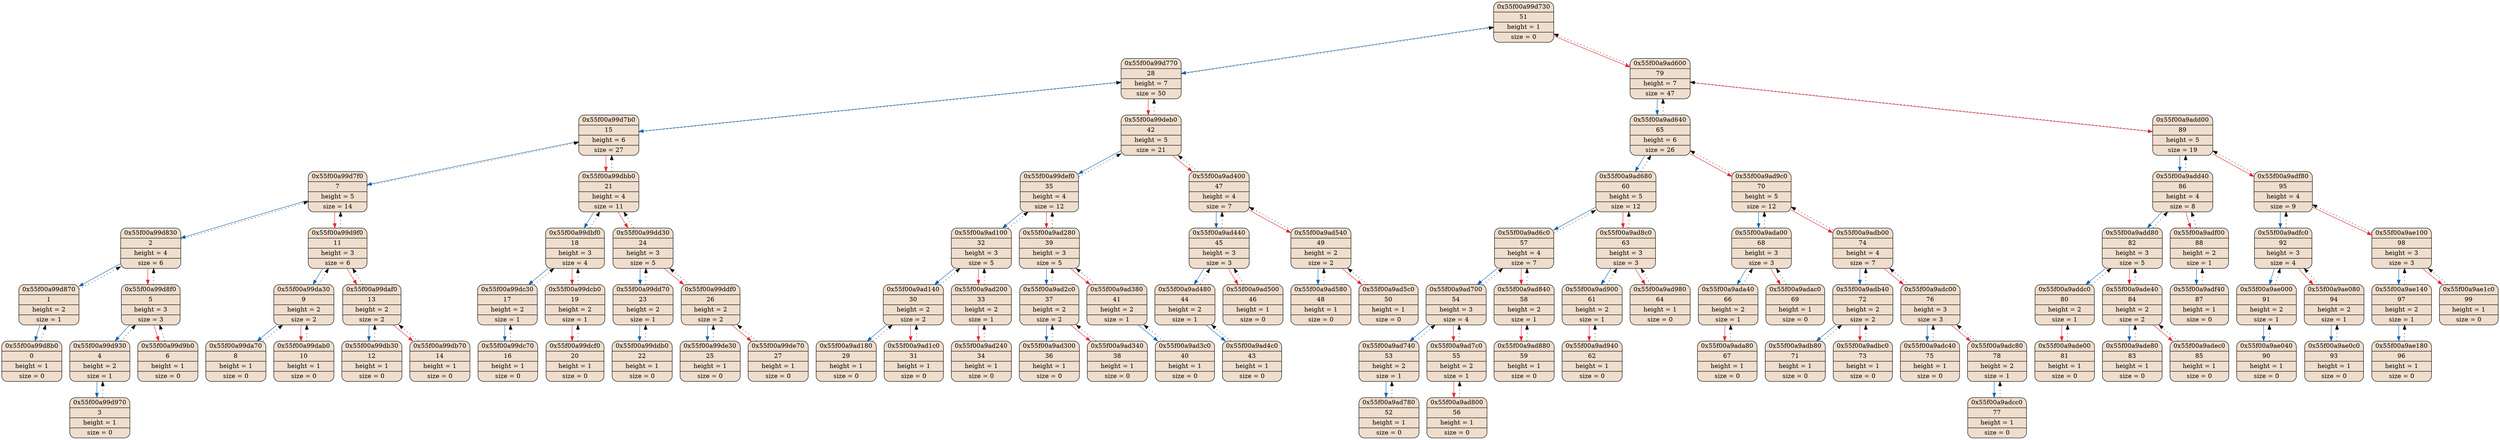 digraph
{
    node_0x55f00a99d730[shape = Mrecord, label = "{{0x55f00a99d730} | {51} | {height = 1} | {size = 0}}", style = "filled", fillcolor = "#EFDECD"];
    node_0x55f00a99d770[shape = Mrecord, label = "{{0x55f00a99d770} | {28} | {height = 7} | {size = 50}}", style = "filled", fillcolor = "#EFDECD"];
    node_0x55f00a99d7b0[shape = Mrecord, label = "{{0x55f00a99d7b0} | {15} | {height = 6} | {size = 27}}", style = "filled", fillcolor = "#EFDECD"];
    node_0x55f00a99d7f0[shape = Mrecord, label = "{{0x55f00a99d7f0} | {7} | {height = 5} | {size = 14}}", style = "filled", fillcolor = "#EFDECD"];
    node_0x55f00a99d830[shape = Mrecord, label = "{{0x55f00a99d830} | {2} | {height = 4} | {size = 6}}", style = "filled", fillcolor = "#EFDECD"];
    node_0x55f00a99d870[shape = Mrecord, label = "{{0x55f00a99d870} | {1} | {height = 2} | {size = 1}}", style = "filled", fillcolor = "#EFDECD"];
    node_0x55f00a99d8b0[shape = Mrecord, label = "{{0x55f00a99d8b0} | {0} | {height = 1} | {size = 0}}", style = "filled", fillcolor = "#EFDECD"];
    node_0x55f00a99d8f0[shape = Mrecord, label = "{{0x55f00a99d8f0} | {5} | {height = 3} | {size = 3}}", style = "filled", fillcolor = "#EFDECD"];
    node_0x55f00a99d930[shape = Mrecord, label = "{{0x55f00a99d930} | {4} | {height = 2} | {size = 1}}", style = "filled", fillcolor = "#EFDECD"];
    node_0x55f00a99d970[shape = Mrecord, label = "{{0x55f00a99d970} | {3} | {height = 1} | {size = 0}}", style = "filled", fillcolor = "#EFDECD"];
    node_0x55f00a99d9b0[shape = Mrecord, label = "{{0x55f00a99d9b0} | {6} | {height = 1} | {size = 0}}", style = "filled", fillcolor = "#EFDECD"];
    node_0x55f00a99d9f0[shape = Mrecord, label = "{{0x55f00a99d9f0} | {11} | {height = 3} | {size = 6}}", style = "filled", fillcolor = "#EFDECD"];
    node_0x55f00a99da30[shape = Mrecord, label = "{{0x55f00a99da30} | {9} | {height = 2} | {size = 2}}", style = "filled", fillcolor = "#EFDECD"];
    node_0x55f00a99da70[shape = Mrecord, label = "{{0x55f00a99da70} | {8} | {height = 1} | {size = 0}}", style = "filled", fillcolor = "#EFDECD"];
    node_0x55f00a99dab0[shape = Mrecord, label = "{{0x55f00a99dab0} | {10} | {height = 1} | {size = 0}}", style = "filled", fillcolor = "#EFDECD"];
    node_0x55f00a99daf0[shape = Mrecord, label = "{{0x55f00a99daf0} | {13} | {height = 2} | {size = 2}}", style = "filled", fillcolor = "#EFDECD"];
    node_0x55f00a99db30[shape = Mrecord, label = "{{0x55f00a99db30} | {12} | {height = 1} | {size = 0}}", style = "filled", fillcolor = "#EFDECD"];
    node_0x55f00a99db70[shape = Mrecord, label = "{{0x55f00a99db70} | {14} | {height = 1} | {size = 0}}", style = "filled", fillcolor = "#EFDECD"];
    node_0x55f00a99dbb0[shape = Mrecord, label = "{{0x55f00a99dbb0} | {21} | {height = 4} | {size = 11}}", style = "filled", fillcolor = "#EFDECD"];
    node_0x55f00a99dbf0[shape = Mrecord, label = "{{0x55f00a99dbf0} | {18} | {height = 3} | {size = 4}}", style = "filled", fillcolor = "#EFDECD"];
    node_0x55f00a99dc30[shape = Mrecord, label = "{{0x55f00a99dc30} | {17} | {height = 2} | {size = 1}}", style = "filled", fillcolor = "#EFDECD"];
    node_0x55f00a99dc70[shape = Mrecord, label = "{{0x55f00a99dc70} | {16} | {height = 1} | {size = 0}}", style = "filled", fillcolor = "#EFDECD"];
    node_0x55f00a99dcb0[shape = Mrecord, label = "{{0x55f00a99dcb0} | {19} | {height = 2} | {size = 1}}", style = "filled", fillcolor = "#EFDECD"];
    node_0x55f00a99dcf0[shape = Mrecord, label = "{{0x55f00a99dcf0} | {20} | {height = 1} | {size = 0}}", style = "filled", fillcolor = "#EFDECD"];
    node_0x55f00a99dd30[shape = Mrecord, label = "{{0x55f00a99dd30} | {24} | {height = 3} | {size = 5}}", style = "filled", fillcolor = "#EFDECD"];
    node_0x55f00a99dd70[shape = Mrecord, label = "{{0x55f00a99dd70} | {23} | {height = 2} | {size = 1}}", style = "filled", fillcolor = "#EFDECD"];
    node_0x55f00a99ddb0[shape = Mrecord, label = "{{0x55f00a99ddb0} | {22} | {height = 1} | {size = 0}}", style = "filled", fillcolor = "#EFDECD"];
    node_0x55f00a99ddf0[shape = Mrecord, label = "{{0x55f00a99ddf0} | {26} | {height = 2} | {size = 2}}", style = "filled", fillcolor = "#EFDECD"];
    node_0x55f00a99de30[shape = Mrecord, label = "{{0x55f00a99de30} | {25} | {height = 1} | {size = 0}}", style = "filled", fillcolor = "#EFDECD"];
    node_0x55f00a99de70[shape = Mrecord, label = "{{0x55f00a99de70} | {27} | {height = 1} | {size = 0}}", style = "filled", fillcolor = "#EFDECD"];
    node_0x55f00a99deb0[shape = Mrecord, label = "{{0x55f00a99deb0} | {42} | {height = 5} | {size = 21}}", style = "filled", fillcolor = "#EFDECD"];
    node_0x55f00a99def0[shape = Mrecord, label = "{{0x55f00a99def0} | {35} | {height = 4} | {size = 12}}", style = "filled", fillcolor = "#EFDECD"];
    node_0x55f00a9ad100[shape = Mrecord, label = "{{0x55f00a9ad100} | {32} | {height = 3} | {size = 5}}", style = "filled", fillcolor = "#EFDECD"];
    node_0x55f00a9ad140[shape = Mrecord, label = "{{0x55f00a9ad140} | {30} | {height = 2} | {size = 2}}", style = "filled", fillcolor = "#EFDECD"];
    node_0x55f00a9ad180[shape = Mrecord, label = "{{0x55f00a9ad180} | {29} | {height = 1} | {size = 0}}", style = "filled", fillcolor = "#EFDECD"];
    node_0x55f00a9ad1c0[shape = Mrecord, label = "{{0x55f00a9ad1c0} | {31} | {height = 1} | {size = 0}}", style = "filled", fillcolor = "#EFDECD"];
    node_0x55f00a9ad200[shape = Mrecord, label = "{{0x55f00a9ad200} | {33} | {height = 2} | {size = 1}}", style = "filled", fillcolor = "#EFDECD"];
    node_0x55f00a9ad240[shape = Mrecord, label = "{{0x55f00a9ad240} | {34} | {height = 1} | {size = 0}}", style = "filled", fillcolor = "#EFDECD"];
    node_0x55f00a9ad280[shape = Mrecord, label = "{{0x55f00a9ad280} | {39} | {height = 3} | {size = 5}}", style = "filled", fillcolor = "#EFDECD"];
    node_0x55f00a9ad2c0[shape = Mrecord, label = "{{0x55f00a9ad2c0} | {37} | {height = 2} | {size = 2}}", style = "filled", fillcolor = "#EFDECD"];
    node_0x55f00a9ad300[shape = Mrecord, label = "{{0x55f00a9ad300} | {36} | {height = 1} | {size = 0}}", style = "filled", fillcolor = "#EFDECD"];
    node_0x55f00a9ad340[shape = Mrecord, label = "{{0x55f00a9ad340} | {38} | {height = 1} | {size = 0}}", style = "filled", fillcolor = "#EFDECD"];
    node_0x55f00a9ad380[shape = Mrecord, label = "{{0x55f00a9ad380} | {41} | {height = 2} | {size = 1}}", style = "filled", fillcolor = "#EFDECD"];
    node_0x55f00a9ad3c0[shape = Mrecord, label = "{{0x55f00a9ad3c0} | {40} | {height = 1} | {size = 0}}", style = "filled", fillcolor = "#EFDECD"];
    node_0x55f00a9ad400[shape = Mrecord, label = "{{0x55f00a9ad400} | {47} | {height = 4} | {size = 7}}", style = "filled", fillcolor = "#EFDECD"];
    node_0x55f00a9ad440[shape = Mrecord, label = "{{0x55f00a9ad440} | {45} | {height = 3} | {size = 3}}", style = "filled", fillcolor = "#EFDECD"];
    node_0x55f00a9ad480[shape = Mrecord, label = "{{0x55f00a9ad480} | {44} | {height = 2} | {size = 1}}", style = "filled", fillcolor = "#EFDECD"];
    node_0x55f00a9ad4c0[shape = Mrecord, label = "{{0x55f00a9ad4c0} | {43} | {height = 1} | {size = 0}}", style = "filled", fillcolor = "#EFDECD"];
    node_0x55f00a9ad500[shape = Mrecord, label = "{{0x55f00a9ad500} | {46} | {height = 1} | {size = 0}}", style = "filled", fillcolor = "#EFDECD"];
    node_0x55f00a9ad540[shape = Mrecord, label = "{{0x55f00a9ad540} | {49} | {height = 2} | {size = 2}}", style = "filled", fillcolor = "#EFDECD"];
    node_0x55f00a9ad580[shape = Mrecord, label = "{{0x55f00a9ad580} | {48} | {height = 1} | {size = 0}}", style = "filled", fillcolor = "#EFDECD"];
    node_0x55f00a9ad5c0[shape = Mrecord, label = "{{0x55f00a9ad5c0} | {50} | {height = 1} | {size = 0}}", style = "filled", fillcolor = "#EFDECD"];
    node_0x55f00a9ad600[shape = Mrecord, label = "{{0x55f00a9ad600} | {79} | {height = 7} | {size = 47}}", style = "filled", fillcolor = "#EFDECD"];
    node_0x55f00a9ad640[shape = Mrecord, label = "{{0x55f00a9ad640} | {65} | {height = 6} | {size = 26}}", style = "filled", fillcolor = "#EFDECD"];
    node_0x55f00a9ad680[shape = Mrecord, label = "{{0x55f00a9ad680} | {60} | {height = 5} | {size = 12}}", style = "filled", fillcolor = "#EFDECD"];
    node_0x55f00a9ad6c0[shape = Mrecord, label = "{{0x55f00a9ad6c0} | {57} | {height = 4} | {size = 7}}", style = "filled", fillcolor = "#EFDECD"];
    node_0x55f00a9ad700[shape = Mrecord, label = "{{0x55f00a9ad700} | {54} | {height = 3} | {size = 4}}", style = "filled", fillcolor = "#EFDECD"];
    node_0x55f00a9ad740[shape = Mrecord, label = "{{0x55f00a9ad740} | {53} | {height = 2} | {size = 1}}", style = "filled", fillcolor = "#EFDECD"];
    node_0x55f00a9ad780[shape = Mrecord, label = "{{0x55f00a9ad780} | {52} | {height = 1} | {size = 0}}", style = "filled", fillcolor = "#EFDECD"];
    node_0x55f00a9ad7c0[shape = Mrecord, label = "{{0x55f00a9ad7c0} | {55} | {height = 2} | {size = 1}}", style = "filled", fillcolor = "#EFDECD"];
    node_0x55f00a9ad800[shape = Mrecord, label = "{{0x55f00a9ad800} | {56} | {height = 1} | {size = 0}}", style = "filled", fillcolor = "#EFDECD"];
    node_0x55f00a9ad840[shape = Mrecord, label = "{{0x55f00a9ad840} | {58} | {height = 2} | {size = 1}}", style = "filled", fillcolor = "#EFDECD"];
    node_0x55f00a9ad880[shape = Mrecord, label = "{{0x55f00a9ad880} | {59} | {height = 1} | {size = 0}}", style = "filled", fillcolor = "#EFDECD"];
    node_0x55f00a9ad8c0[shape = Mrecord, label = "{{0x55f00a9ad8c0} | {63} | {height = 3} | {size = 3}}", style = "filled", fillcolor = "#EFDECD"];
    node_0x55f00a9ad900[shape = Mrecord, label = "{{0x55f00a9ad900} | {61} | {height = 2} | {size = 1}}", style = "filled", fillcolor = "#EFDECD"];
    node_0x55f00a9ad940[shape = Mrecord, label = "{{0x55f00a9ad940} | {62} | {height = 1} | {size = 0}}", style = "filled", fillcolor = "#EFDECD"];
    node_0x55f00a9ad980[shape = Mrecord, label = "{{0x55f00a9ad980} | {64} | {height = 1} | {size = 0}}", style = "filled", fillcolor = "#EFDECD"];
    node_0x55f00a9ad9c0[shape = Mrecord, label = "{{0x55f00a9ad9c0} | {70} | {height = 5} | {size = 12}}", style = "filled", fillcolor = "#EFDECD"];
    node_0x55f00a9ada00[shape = Mrecord, label = "{{0x55f00a9ada00} | {68} | {height = 3} | {size = 3}}", style = "filled", fillcolor = "#EFDECD"];
    node_0x55f00a9ada40[shape = Mrecord, label = "{{0x55f00a9ada40} | {66} | {height = 2} | {size = 1}}", style = "filled", fillcolor = "#EFDECD"];
    node_0x55f00a9ada80[shape = Mrecord, label = "{{0x55f00a9ada80} | {67} | {height = 1} | {size = 0}}", style = "filled", fillcolor = "#EFDECD"];
    node_0x55f00a9adac0[shape = Mrecord, label = "{{0x55f00a9adac0} | {69} | {height = 1} | {size = 0}}", style = "filled", fillcolor = "#EFDECD"];
    node_0x55f00a9adb00[shape = Mrecord, label = "{{0x55f00a9adb00} | {74} | {height = 4} | {size = 7}}", style = "filled", fillcolor = "#EFDECD"];
    node_0x55f00a9adb40[shape = Mrecord, label = "{{0x55f00a9adb40} | {72} | {height = 2} | {size = 2}}", style = "filled", fillcolor = "#EFDECD"];
    node_0x55f00a9adb80[shape = Mrecord, label = "{{0x55f00a9adb80} | {71} | {height = 1} | {size = 0}}", style = "filled", fillcolor = "#EFDECD"];
    node_0x55f00a9adbc0[shape = Mrecord, label = "{{0x55f00a9adbc0} | {73} | {height = 1} | {size = 0}}", style = "filled", fillcolor = "#EFDECD"];
    node_0x55f00a9adc00[shape = Mrecord, label = "{{0x55f00a9adc00} | {76} | {height = 3} | {size = 3}}", style = "filled", fillcolor = "#EFDECD"];
    node_0x55f00a9adc40[shape = Mrecord, label = "{{0x55f00a9adc40} | {75} | {height = 1} | {size = 0}}", style = "filled", fillcolor = "#EFDECD"];
    node_0x55f00a9adc80[shape = Mrecord, label = "{{0x55f00a9adc80} | {78} | {height = 2} | {size = 1}}", style = "filled", fillcolor = "#EFDECD"];
    node_0x55f00a9adcc0[shape = Mrecord, label = "{{0x55f00a9adcc0} | {77} | {height = 1} | {size = 0}}", style = "filled", fillcolor = "#EFDECD"];
    node_0x55f00a9add00[shape = Mrecord, label = "{{0x55f00a9add00} | {89} | {height = 5} | {size = 19}}", style = "filled", fillcolor = "#EFDECD"];
    node_0x55f00a9add40[shape = Mrecord, label = "{{0x55f00a9add40} | {86} | {height = 4} | {size = 8}}", style = "filled", fillcolor = "#EFDECD"];
    node_0x55f00a9add80[shape = Mrecord, label = "{{0x55f00a9add80} | {82} | {height = 3} | {size = 5}}", style = "filled", fillcolor = "#EFDECD"];
    node_0x55f00a9addc0[shape = Mrecord, label = "{{0x55f00a9addc0} | {80} | {height = 2} | {size = 1}}", style = "filled", fillcolor = "#EFDECD"];
    node_0x55f00a9ade00[shape = Mrecord, label = "{{0x55f00a9ade00} | {81} | {height = 1} | {size = 0}}", style = "filled", fillcolor = "#EFDECD"];
    node_0x55f00a9ade40[shape = Mrecord, label = "{{0x55f00a9ade40} | {84} | {height = 2} | {size = 2}}", style = "filled", fillcolor = "#EFDECD"];
    node_0x55f00a9ade80[shape = Mrecord, label = "{{0x55f00a9ade80} | {83} | {height = 1} | {size = 0}}", style = "filled", fillcolor = "#EFDECD"];
    node_0x55f00a9adec0[shape = Mrecord, label = "{{0x55f00a9adec0} | {85} | {height = 1} | {size = 0}}", style = "filled", fillcolor = "#EFDECD"];
    node_0x55f00a9adf00[shape = Mrecord, label = "{{0x55f00a9adf00} | {88} | {height = 2} | {size = 1}}", style = "filled", fillcolor = "#EFDECD"];
    node_0x55f00a9adf40[shape = Mrecord, label = "{{0x55f00a9adf40} | {87} | {height = 1} | {size = 0}}", style = "filled", fillcolor = "#EFDECD"];
    node_0x55f00a9adf80[shape = Mrecord, label = "{{0x55f00a9adf80} | {95} | {height = 4} | {size = 9}}", style = "filled", fillcolor = "#EFDECD"];
    node_0x55f00a9adfc0[shape = Mrecord, label = "{{0x55f00a9adfc0} | {92} | {height = 3} | {size = 4}}", style = "filled", fillcolor = "#EFDECD"];
    node_0x55f00a9ae000[shape = Mrecord, label = "{{0x55f00a9ae000} | {91} | {height = 2} | {size = 1}}", style = "filled", fillcolor = "#EFDECD"];
    node_0x55f00a9ae040[shape = Mrecord, label = "{{0x55f00a9ae040} | {90} | {height = 1} | {size = 0}}", style = "filled", fillcolor = "#EFDECD"];
    node_0x55f00a9ae080[shape = Mrecord, label = "{{0x55f00a9ae080} | {94} | {height = 2} | {size = 1}}", style = "filled", fillcolor = "#EFDECD"];
    node_0x55f00a9ae0c0[shape = Mrecord, label = "{{0x55f00a9ae0c0} | {93} | {height = 1} | {size = 0}}", style = "filled", fillcolor = "#EFDECD"];
    node_0x55f00a9ae100[shape = Mrecord, label = "{{0x55f00a9ae100} | {98} | {height = 3} | {size = 3}}", style = "filled", fillcolor = "#EFDECD"];
    node_0x55f00a9ae140[shape = Mrecord, label = "{{0x55f00a9ae140} | {97} | {height = 2} | {size = 1}}", style = "filled", fillcolor = "#EFDECD"];
    node_0x55f00a9ae180[shape = Mrecord, label = "{{0x55f00a9ae180} | {96} | {height = 1} | {size = 0}}", style = "filled", fillcolor = "#EFDECD"];
    node_0x55f00a9ae1c0[shape = Mrecord, label = "{{0x55f00a9ae1c0} | {99} | {height = 1} | {size = 0}}", style = "filled", fillcolor = "#EFDECD"];
    node_0x55f00a99d730->node_0x55f00a99d770 [color = "#1164B4"];
    node_0x55f00a99d770->node_0x55f00a99d730 [color = "#140F0B", style = dotted];
    node_0x55f00a99d770->node_0x55f00a99d7b0 [color = "#1164B4"];
    node_0x55f00a99d7b0->node_0x55f00a99d770 [color = "#140F0B", style = dotted];
    node_0x55f00a99d7b0->node_0x55f00a99d7f0 [color = "#1164B4"];
    node_0x55f00a99d7f0->node_0x55f00a99d7b0 [color = "#140F0B", style = dotted];
    node_0x55f00a99d7f0->node_0x55f00a99d830 [color = "#1164B4"];
    node_0x55f00a99d830->node_0x55f00a99d7f0 [color = "#140F0B", style = dotted];
    node_0x55f00a99d830->node_0x55f00a99d870 [color = "#1164B4"];
    node_0x55f00a99d870->node_0x55f00a99d830 [color = "#140F0B", style = dotted];
    node_0x55f00a99d870->node_0x55f00a99d8b0 [color = "#1164B4"];
    node_0x55f00a99d8b0->node_0x55f00a99d870 [color = "#140F0B", style = dotted];
    node_0x55f00a99d830->node_0x55f00a99d8f0 [color = "#E32636"];
    node_0x55f00a99d8f0->node_0x55f00a99d830 [color = "#140F0B", style = dotted];
    node_0x55f00a99d8f0->node_0x55f00a99d930 [color = "#1164B4"];
    node_0x55f00a99d930->node_0x55f00a99d8f0 [color = "#140F0B", style = dotted];
    node_0x55f00a99d930->node_0x55f00a99d970 [color = "#1164B4"];
    node_0x55f00a99d970->node_0x55f00a99d930 [color = "#140F0B", style = dotted];
    node_0x55f00a99d8f0->node_0x55f00a99d9b0 [color = "#E32636"];
    node_0x55f00a99d9b0->node_0x55f00a99d8f0 [color = "#140F0B", style = dotted];
    node_0x55f00a99d7f0->node_0x55f00a99d9f0 [color = "#E32636"];
    node_0x55f00a99d9f0->node_0x55f00a99d7f0 [color = "#140F0B", style = dotted];
    node_0x55f00a99d9f0->node_0x55f00a99da30 [color = "#1164B4"];
    node_0x55f00a99da30->node_0x55f00a99d9f0 [color = "#140F0B", style = dotted];
    node_0x55f00a99da30->node_0x55f00a99da70 [color = "#1164B4"];
    node_0x55f00a99da70->node_0x55f00a99da30 [color = "#140F0B", style = dotted];
    node_0x55f00a99da30->node_0x55f00a99dab0 [color = "#E32636"];
    node_0x55f00a99dab0->node_0x55f00a99da30 [color = "#140F0B", style = dotted];
    node_0x55f00a99d9f0->node_0x55f00a99daf0 [color = "#E32636"];
    node_0x55f00a99daf0->node_0x55f00a99d9f0 [color = "#140F0B", style = dotted];
    node_0x55f00a99daf0->node_0x55f00a99db30 [color = "#1164B4"];
    node_0x55f00a99db30->node_0x55f00a99daf0 [color = "#140F0B", style = dotted];
    node_0x55f00a99daf0->node_0x55f00a99db70 [color = "#E32636"];
    node_0x55f00a99db70->node_0x55f00a99daf0 [color = "#140F0B", style = dotted];
    node_0x55f00a99d7b0->node_0x55f00a99dbb0 [color = "#E32636"];
    node_0x55f00a99dbb0->node_0x55f00a99d7b0 [color = "#140F0B", style = dotted];
    node_0x55f00a99dbb0->node_0x55f00a99dbf0 [color = "#1164B4"];
    node_0x55f00a99dbf0->node_0x55f00a99dbb0 [color = "#140F0B", style = dotted];
    node_0x55f00a99dbf0->node_0x55f00a99dc30 [color = "#1164B4"];
    node_0x55f00a99dc30->node_0x55f00a99dbf0 [color = "#140F0B", style = dotted];
    node_0x55f00a99dc30->node_0x55f00a99dc70 [color = "#1164B4"];
    node_0x55f00a99dc70->node_0x55f00a99dc30 [color = "#140F0B", style = dotted];
    node_0x55f00a99dbf0->node_0x55f00a99dcb0 [color = "#E32636"];
    node_0x55f00a99dcb0->node_0x55f00a99dbf0 [color = "#140F0B", style = dotted];
    node_0x55f00a99dcb0->node_0x55f00a99dcf0 [color = "#E32636"];
    node_0x55f00a99dcf0->node_0x55f00a99dcb0 [color = "#140F0B", style = dotted];
    node_0x55f00a99dbb0->node_0x55f00a99dd30 [color = "#E32636"];
    node_0x55f00a99dd30->node_0x55f00a99dbb0 [color = "#140F0B", style = dotted];
    node_0x55f00a99dd30->node_0x55f00a99dd70 [color = "#1164B4"];
    node_0x55f00a99dd70->node_0x55f00a99dd30 [color = "#140F0B", style = dotted];
    node_0x55f00a99dd70->node_0x55f00a99ddb0 [color = "#1164B4"];
    node_0x55f00a99ddb0->node_0x55f00a99dd70 [color = "#140F0B", style = dotted];
    node_0x55f00a99dd30->node_0x55f00a99ddf0 [color = "#E32636"];
    node_0x55f00a99ddf0->node_0x55f00a99dd30 [color = "#140F0B", style = dotted];
    node_0x55f00a99ddf0->node_0x55f00a99de30 [color = "#1164B4"];
    node_0x55f00a99de30->node_0x55f00a99ddf0 [color = "#140F0B", style = dotted];
    node_0x55f00a99ddf0->node_0x55f00a99de70 [color = "#E32636"];
    node_0x55f00a99de70->node_0x55f00a99ddf0 [color = "#140F0B", style = dotted];
    node_0x55f00a99d770->node_0x55f00a99deb0 [color = "#E32636"];
    node_0x55f00a99deb0->node_0x55f00a99d770 [color = "#140F0B", style = dotted];
    node_0x55f00a99deb0->node_0x55f00a99def0 [color = "#1164B4"];
    node_0x55f00a99def0->node_0x55f00a99deb0 [color = "#140F0B", style = dotted];
    node_0x55f00a99def0->node_0x55f00a9ad100 [color = "#1164B4"];
    node_0x55f00a9ad100->node_0x55f00a99def0 [color = "#140F0B", style = dotted];
    node_0x55f00a9ad100->node_0x55f00a9ad140 [color = "#1164B4"];
    node_0x55f00a9ad140->node_0x55f00a9ad100 [color = "#140F0B", style = dotted];
    node_0x55f00a9ad140->node_0x55f00a9ad180 [color = "#1164B4"];
    node_0x55f00a9ad180->node_0x55f00a9ad140 [color = "#140F0B", style = dotted];
    node_0x55f00a9ad140->node_0x55f00a9ad1c0 [color = "#E32636"];
    node_0x55f00a9ad1c0->node_0x55f00a9ad140 [color = "#140F0B", style = dotted];
    node_0x55f00a9ad100->node_0x55f00a9ad200 [color = "#E32636"];
    node_0x55f00a9ad200->node_0x55f00a9ad100 [color = "#140F0B", style = dotted];
    node_0x55f00a9ad200->node_0x55f00a9ad240 [color = "#E32636"];
    node_0x55f00a9ad240->node_0x55f00a9ad200 [color = "#140F0B", style = dotted];
    node_0x55f00a99def0->node_0x55f00a9ad280 [color = "#E32636"];
    node_0x55f00a9ad280->node_0x55f00a99def0 [color = "#140F0B", style = dotted];
    node_0x55f00a9ad280->node_0x55f00a9ad2c0 [color = "#1164B4"];
    node_0x55f00a9ad2c0->node_0x55f00a9ad280 [color = "#140F0B", style = dotted];
    node_0x55f00a9ad2c0->node_0x55f00a9ad300 [color = "#1164B4"];
    node_0x55f00a9ad300->node_0x55f00a9ad2c0 [color = "#140F0B", style = dotted];
    node_0x55f00a9ad2c0->node_0x55f00a9ad340 [color = "#E32636"];
    node_0x55f00a9ad340->node_0x55f00a9ad2c0 [color = "#140F0B", style = dotted];
    node_0x55f00a9ad280->node_0x55f00a9ad380 [color = "#E32636"];
    node_0x55f00a9ad380->node_0x55f00a9ad280 [color = "#140F0B", style = dotted];
    node_0x55f00a9ad380->node_0x55f00a9ad3c0 [color = "#1164B4"];
    node_0x55f00a9ad3c0->node_0x55f00a9ad380 [color = "#140F0B", style = dotted];
    node_0x55f00a99deb0->node_0x55f00a9ad400 [color = "#E32636"];
    node_0x55f00a9ad400->node_0x55f00a99deb0 [color = "#140F0B", style = dotted];
    node_0x55f00a9ad400->node_0x55f00a9ad440 [color = "#1164B4"];
    node_0x55f00a9ad440->node_0x55f00a9ad400 [color = "#140F0B", style = dotted];
    node_0x55f00a9ad440->node_0x55f00a9ad480 [color = "#1164B4"];
    node_0x55f00a9ad480->node_0x55f00a9ad440 [color = "#140F0B", style = dotted];
    node_0x55f00a9ad480->node_0x55f00a9ad4c0 [color = "#1164B4"];
    node_0x55f00a9ad4c0->node_0x55f00a9ad480 [color = "#140F0B", style = dotted];
    node_0x55f00a9ad440->node_0x55f00a9ad500 [color = "#E32636"];
    node_0x55f00a9ad500->node_0x55f00a9ad440 [color = "#140F0B", style = dotted];
    node_0x55f00a9ad400->node_0x55f00a9ad540 [color = "#E32636"];
    node_0x55f00a9ad540->node_0x55f00a9ad400 [color = "#140F0B", style = dotted];
    node_0x55f00a9ad540->node_0x55f00a9ad580 [color = "#1164B4"];
    node_0x55f00a9ad580->node_0x55f00a9ad540 [color = "#140F0B", style = dotted];
    node_0x55f00a9ad540->node_0x55f00a9ad5c0 [color = "#E32636"];
    node_0x55f00a9ad5c0->node_0x55f00a9ad540 [color = "#140F0B", style = dotted];
    node_0x55f00a99d730->node_0x55f00a9ad600 [color = "#E32636"];
    node_0x55f00a9ad600->node_0x55f00a99d730 [color = "#140F0B", style = dotted];
    node_0x55f00a9ad600->node_0x55f00a9ad640 [color = "#1164B4"];
    node_0x55f00a9ad640->node_0x55f00a9ad600 [color = "#140F0B", style = dotted];
    node_0x55f00a9ad640->node_0x55f00a9ad680 [color = "#1164B4"];
    node_0x55f00a9ad680->node_0x55f00a9ad640 [color = "#140F0B", style = dotted];
    node_0x55f00a9ad680->node_0x55f00a9ad6c0 [color = "#1164B4"];
    node_0x55f00a9ad6c0->node_0x55f00a9ad680 [color = "#140F0B", style = dotted];
    node_0x55f00a9ad6c0->node_0x55f00a9ad700 [color = "#1164B4"];
    node_0x55f00a9ad700->node_0x55f00a9ad6c0 [color = "#140F0B", style = dotted];
    node_0x55f00a9ad700->node_0x55f00a9ad740 [color = "#1164B4"];
    node_0x55f00a9ad740->node_0x55f00a9ad700 [color = "#140F0B", style = dotted];
    node_0x55f00a9ad740->node_0x55f00a9ad780 [color = "#1164B4"];
    node_0x55f00a9ad780->node_0x55f00a9ad740 [color = "#140F0B", style = dotted];
    node_0x55f00a9ad700->node_0x55f00a9ad7c0 [color = "#E32636"];
    node_0x55f00a9ad7c0->node_0x55f00a9ad700 [color = "#140F0B", style = dotted];
    node_0x55f00a9ad7c0->node_0x55f00a9ad800 [color = "#E32636"];
    node_0x55f00a9ad800->node_0x55f00a9ad7c0 [color = "#140F0B", style = dotted];
    node_0x55f00a9ad6c0->node_0x55f00a9ad840 [color = "#E32636"];
    node_0x55f00a9ad840->node_0x55f00a9ad6c0 [color = "#140F0B", style = dotted];
    node_0x55f00a9ad840->node_0x55f00a9ad880 [color = "#E32636"];
    node_0x55f00a9ad880->node_0x55f00a9ad840 [color = "#140F0B", style = dotted];
    node_0x55f00a9ad680->node_0x55f00a9ad8c0 [color = "#E32636"];
    node_0x55f00a9ad8c0->node_0x55f00a9ad680 [color = "#140F0B", style = dotted];
    node_0x55f00a9ad8c0->node_0x55f00a9ad900 [color = "#1164B4"];
    node_0x55f00a9ad900->node_0x55f00a9ad8c0 [color = "#140F0B", style = dotted];
    node_0x55f00a9ad900->node_0x55f00a9ad940 [color = "#E32636"];
    node_0x55f00a9ad940->node_0x55f00a9ad900 [color = "#140F0B", style = dotted];
    node_0x55f00a9ad8c0->node_0x55f00a9ad980 [color = "#E32636"];
    node_0x55f00a9ad980->node_0x55f00a9ad8c0 [color = "#140F0B", style = dotted];
    node_0x55f00a9ad640->node_0x55f00a9ad9c0 [color = "#E32636"];
    node_0x55f00a9ad9c0->node_0x55f00a9ad640 [color = "#140F0B", style = dotted];
    node_0x55f00a9ad9c0->node_0x55f00a9ada00 [color = "#1164B4"];
    node_0x55f00a9ada00->node_0x55f00a9ad9c0 [color = "#140F0B", style = dotted];
    node_0x55f00a9ada00->node_0x55f00a9ada40 [color = "#1164B4"];
    node_0x55f00a9ada40->node_0x55f00a9ada00 [color = "#140F0B", style = dotted];
    node_0x55f00a9ada40->node_0x55f00a9ada80 [color = "#E32636"];
    node_0x55f00a9ada80->node_0x55f00a9ada40 [color = "#140F0B", style = dotted];
    node_0x55f00a9ada00->node_0x55f00a9adac0 [color = "#E32636"];
    node_0x55f00a9adac0->node_0x55f00a9ada00 [color = "#140F0B", style = dotted];
    node_0x55f00a9ad9c0->node_0x55f00a9adb00 [color = "#E32636"];
    node_0x55f00a9adb00->node_0x55f00a9ad9c0 [color = "#140F0B", style = dotted];
    node_0x55f00a9adb00->node_0x55f00a9adb40 [color = "#1164B4"];
    node_0x55f00a9adb40->node_0x55f00a9adb00 [color = "#140F0B", style = dotted];
    node_0x55f00a9adb40->node_0x55f00a9adb80 [color = "#1164B4"];
    node_0x55f00a9adb80->node_0x55f00a9adb40 [color = "#140F0B", style = dotted];
    node_0x55f00a9adb40->node_0x55f00a9adbc0 [color = "#E32636"];
    node_0x55f00a9adbc0->node_0x55f00a9adb40 [color = "#140F0B", style = dotted];
    node_0x55f00a9adb00->node_0x55f00a9adc00 [color = "#E32636"];
    node_0x55f00a9adc00->node_0x55f00a9adb00 [color = "#140F0B", style = dotted];
    node_0x55f00a9adc00->node_0x55f00a9adc40 [color = "#1164B4"];
    node_0x55f00a9adc40->node_0x55f00a9adc00 [color = "#140F0B", style = dotted];
    node_0x55f00a9adc00->node_0x55f00a9adc80 [color = "#E32636"];
    node_0x55f00a9adc80->node_0x55f00a9adc00 [color = "#140F0B", style = dotted];
    node_0x55f00a9adc80->node_0x55f00a9adcc0 [color = "#1164B4"];
    node_0x55f00a9adcc0->node_0x55f00a9adc80 [color = "#140F0B", style = dotted];
    node_0x55f00a9ad600->node_0x55f00a9add00 [color = "#E32636"];
    node_0x55f00a9add00->node_0x55f00a9ad600 [color = "#140F0B", style = dotted];
    node_0x55f00a9add00->node_0x55f00a9add40 [color = "#1164B4"];
    node_0x55f00a9add40->node_0x55f00a9add00 [color = "#140F0B", style = dotted];
    node_0x55f00a9add40->node_0x55f00a9add80 [color = "#1164B4"];
    node_0x55f00a9add80->node_0x55f00a9add40 [color = "#140F0B", style = dotted];
    node_0x55f00a9add80->node_0x55f00a9addc0 [color = "#1164B4"];
    node_0x55f00a9addc0->node_0x55f00a9add80 [color = "#140F0B", style = dotted];
    node_0x55f00a9addc0->node_0x55f00a9ade00 [color = "#E32636"];
    node_0x55f00a9ade00->node_0x55f00a9addc0 [color = "#140F0B", style = dotted];
    node_0x55f00a9add80->node_0x55f00a9ade40 [color = "#E32636"];
    node_0x55f00a9ade40->node_0x55f00a9add80 [color = "#140F0B", style = dotted];
    node_0x55f00a9ade40->node_0x55f00a9ade80 [color = "#1164B4"];
    node_0x55f00a9ade80->node_0x55f00a9ade40 [color = "#140F0B", style = dotted];
    node_0x55f00a9ade40->node_0x55f00a9adec0 [color = "#E32636"];
    node_0x55f00a9adec0->node_0x55f00a9ade40 [color = "#140F0B", style = dotted];
    node_0x55f00a9add40->node_0x55f00a9adf00 [color = "#E32636"];
    node_0x55f00a9adf00->node_0x55f00a9add40 [color = "#140F0B", style = dotted];
    node_0x55f00a9adf00->node_0x55f00a9adf40 [color = "#1164B4"];
    node_0x55f00a9adf40->node_0x55f00a9adf00 [color = "#140F0B", style = dotted];
    node_0x55f00a9add00->node_0x55f00a9adf80 [color = "#E32636"];
    node_0x55f00a9adf80->node_0x55f00a9add00 [color = "#140F0B", style = dotted];
    node_0x55f00a9adf80->node_0x55f00a9adfc0 [color = "#1164B4"];
    node_0x55f00a9adfc0->node_0x55f00a9adf80 [color = "#140F0B", style = dotted];
    node_0x55f00a9adfc0->node_0x55f00a9ae000 [color = "#1164B4"];
    node_0x55f00a9ae000->node_0x55f00a9adfc0 [color = "#140F0B", style = dotted];
    node_0x55f00a9ae000->node_0x55f00a9ae040 [color = "#1164B4"];
    node_0x55f00a9ae040->node_0x55f00a9ae000 [color = "#140F0B", style = dotted];
    node_0x55f00a9adfc0->node_0x55f00a9ae080 [color = "#E32636"];
    node_0x55f00a9ae080->node_0x55f00a9adfc0 [color = "#140F0B", style = dotted];
    node_0x55f00a9ae080->node_0x55f00a9ae0c0 [color = "#1164B4"];
    node_0x55f00a9ae0c0->node_0x55f00a9ae080 [color = "#140F0B", style = dotted];
    node_0x55f00a9adf80->node_0x55f00a9ae100 [color = "#E32636"];
    node_0x55f00a9ae100->node_0x55f00a9adf80 [color = "#140F0B", style = dotted];
    node_0x55f00a9ae100->node_0x55f00a9ae140 [color = "#1164B4"];
    node_0x55f00a9ae140->node_0x55f00a9ae100 [color = "#140F0B", style = dotted];
    node_0x55f00a9ae140->node_0x55f00a9ae180 [color = "#1164B4"];
    node_0x55f00a9ae180->node_0x55f00a9ae140 [color = "#140F0B", style = dotted];
    node_0x55f00a9ae100->node_0x55f00a9ae1c0 [color = "#E32636"];
    node_0x55f00a9ae1c0->node_0x55f00a9ae100 [color = "#140F0B", style = dotted];
}